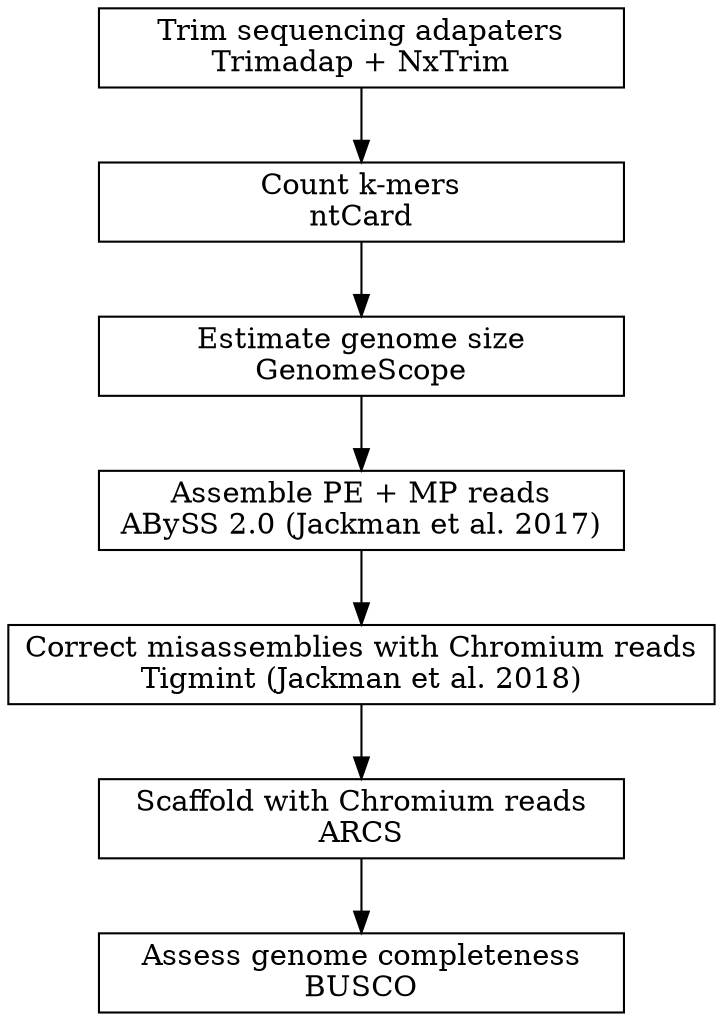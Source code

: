 digraph {
node [shape="rectangle" width="3.5in"]

trim [label="Trim sequencing adapaters\nTrimadap + NxTrim"]
ntcard [label="Count k-mers\nntCard"]
genomescope [label="Estimate genome size\nGenomeScope"]
abyss [label="Assemble PE + MP reads\nABySS 2.0 (Jackman et al. 2017)"]
tigmint [label="Correct misassemblies with Chromium reads\nTigmint (Jackman et al. 2018)"]
arcs [label="Scaffold with Chromium reads\nARCS"]
busco [label="Assess genome completeness\nBUSCO"]

trim -> ntcard -> genomescope -> abyss -> tigmint -> arcs -> busco
}
